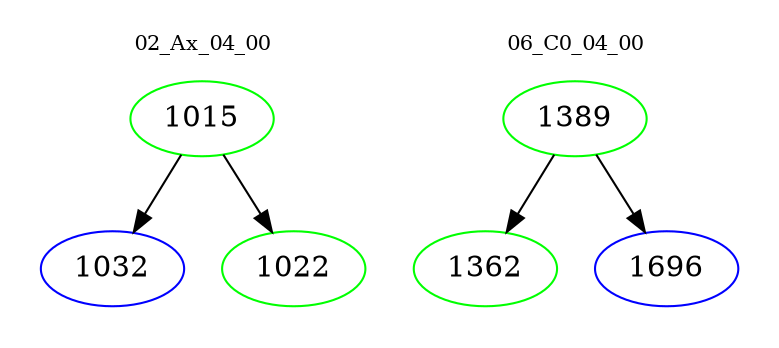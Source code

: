 digraph{
subgraph cluster_0 {
color = white
label = "02_Ax_04_00";
fontsize=10;
T0_1015 [label="1015", color="green"]
T0_1015 -> T0_1032 [color="black"]
T0_1032 [label="1032", color="blue"]
T0_1015 -> T0_1022 [color="black"]
T0_1022 [label="1022", color="green"]
}
subgraph cluster_1 {
color = white
label = "06_C0_04_00";
fontsize=10;
T1_1389 [label="1389", color="green"]
T1_1389 -> T1_1362 [color="black"]
T1_1362 [label="1362", color="green"]
T1_1389 -> T1_1696 [color="black"]
T1_1696 [label="1696", color="blue"]
}
}
